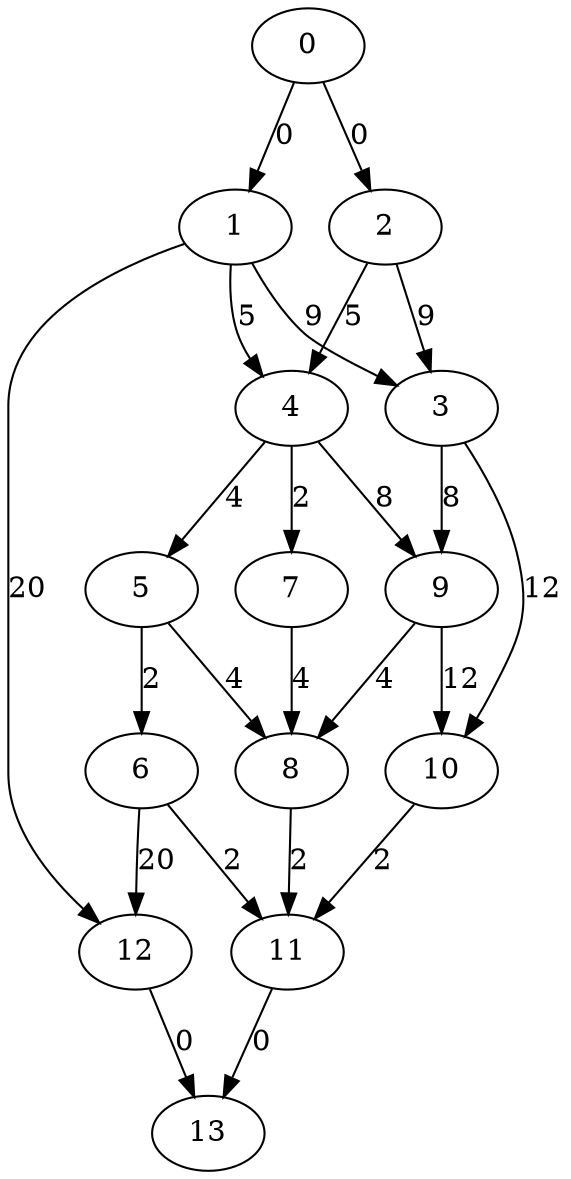 digraph {
    6;
    8;
    11;
    1;
    4;
    7;
    12;
    0;
    5;
    13;
    3;
    2;
    9;
    10;
    9 -> 10 [label=12];
    4 -> 9 [label=8];
    2 -> 3 [label=9];
    9 -> 8 [label=4];
    11 -> 13 [label=0];
    6 -> 12 [label=20];
    4 -> 7 [label=2];
    8 -> 11 [label=2];
    3 -> 10 [label=12];
    0 -> 1 [label=0];
    6 -> 11 [label=2];
    2 -> 4 [label=5];
    7 -> 8 [label=4];
    1 -> 4 [label=5];
    5 -> 8 [label=4];
    1 -> 3 [label=9];
    5 -> 6 [label=2];
    1 -> 12 [label=20];
    3 -> 9 [label=8];
    10 -> 11 [label=2];
    0 -> 2 [label=0];
    12 -> 13 [label=0];
    4 -> 5 [label=4];
}
